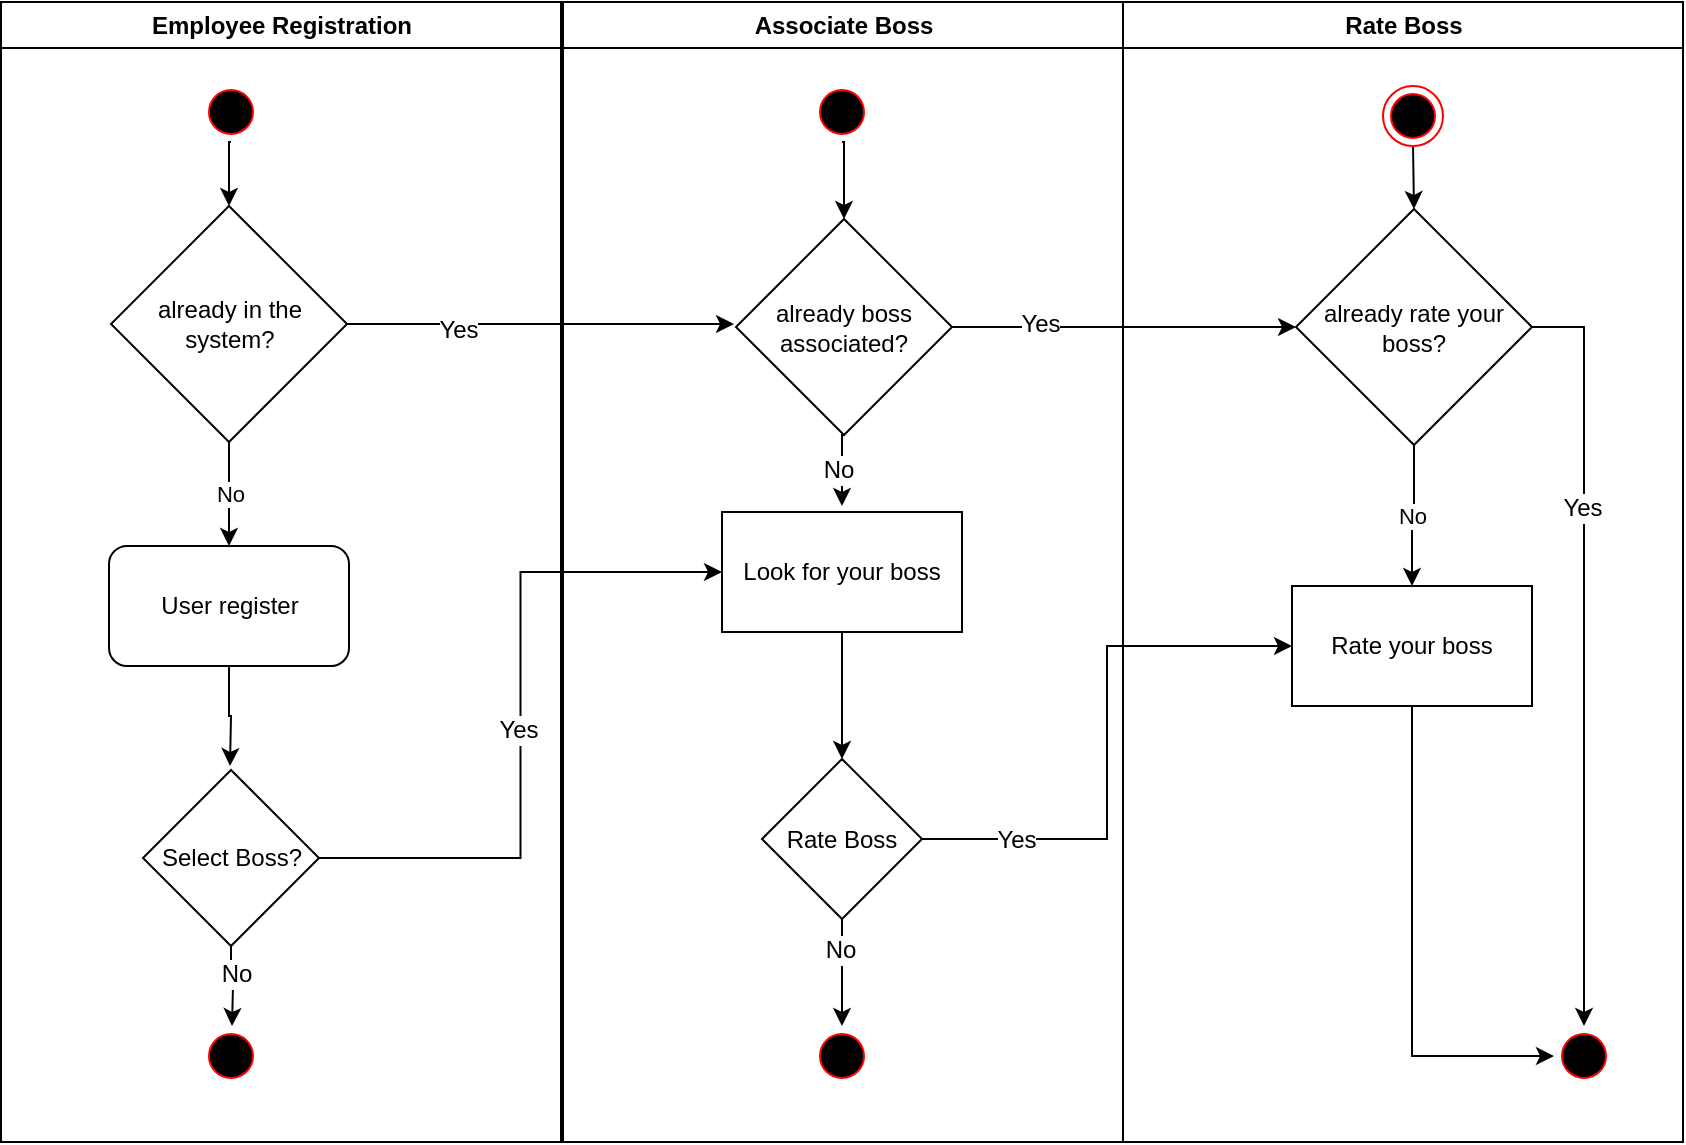 <mxfile version="12.3.3" type="device" pages="3"><diagram name="Page-1" id="e7e014a7-5840-1c2e-5031-d8a46d1fe8dd"><mxGraphModel dx="932" dy="552" grid="1" gridSize="10" guides="1" tooltips="1" connect="1" arrows="1" fold="1" page="1" pageScale="1" pageWidth="1169" pageHeight="826" background="#ffffff" math="0" shadow="0"><root><mxCell id="0"/><mxCell id="1" parent="0"/><mxCell id="2" value="Employee Registration" style="swimlane;whiteSpace=wrap" parent="1" vertex="1"><mxGeometry x="163.5" y="128" width="280" height="570" as="geometry"><mxRectangle x="163.5" y="128" width="160" height="23" as="alternateBounds"/></mxGeometry></mxCell><mxCell id="ecjDI_pxXUPPfFFJquqM-44" style="edgeStyle=orthogonalEdgeStyle;rounded=0;orthogonalLoop=1;jettySize=auto;html=1;exitX=0.5;exitY=1;exitDx=0;exitDy=0;entryX=0.5;entryY=0;entryDx=0;entryDy=0;" edge="1" parent="2" source="5" target="ecjDI_pxXUPPfFFJquqM-42"><mxGeometry relative="1" as="geometry"/></mxCell><mxCell id="5" value="" style="ellipse;shape=startState;fillColor=#000000;strokeColor=#ff0000;" parent="2" vertex="1"><mxGeometry x="100" y="40" width="30" height="30" as="geometry"/></mxCell><mxCell id="ecjDI_pxXUPPfFFJquqM-47" style="edgeStyle=orthogonalEdgeStyle;rounded=0;orthogonalLoop=1;jettySize=auto;html=1;exitX=0.5;exitY=1;exitDx=0;exitDy=0;" edge="1" parent="2" source="ecjDI_pxXUPPfFFJquqM-41"><mxGeometry relative="1" as="geometry"><mxPoint x="114.5" y="382" as="targetPoint"/></mxGeometry></mxCell><mxCell id="ecjDI_pxXUPPfFFJquqM-41" value="User register" style="rounded=1;whiteSpace=wrap;html=1;" vertex="1" parent="2"><mxGeometry x="54" y="272" width="120" height="60" as="geometry"/></mxCell><mxCell id="ecjDI_pxXUPPfFFJquqM-45" value="No" style="edgeStyle=orthogonalEdgeStyle;rounded=0;orthogonalLoop=1;jettySize=auto;html=1;exitX=0.5;exitY=1;exitDx=0;exitDy=0;entryX=0.5;entryY=0;entryDx=0;entryDy=0;" edge="1" parent="2" source="ecjDI_pxXUPPfFFJquqM-42" target="ecjDI_pxXUPPfFFJquqM-41"><mxGeometry relative="1" as="geometry"/></mxCell><mxCell id="ecjDI_pxXUPPfFFJquqM-42" value="already in the system?" style="rhombus;whiteSpace=wrap;html=1;" vertex="1" parent="2"><mxGeometry x="55" y="102" width="118" height="118" as="geometry"/></mxCell><mxCell id="ecjDI_pxXUPPfFFJquqM-46" value="Select Boss?" style="rhombus;whiteSpace=wrap;html=1;direction=south;" vertex="1" parent="2"><mxGeometry x="71" y="384" width="88" height="88" as="geometry"/></mxCell><mxCell id="ecjDI_pxXUPPfFFJquqM-52" value="" style="ellipse;shape=startState;fillColor=#000000;strokeColor=#ff0000;" vertex="1" parent="2"><mxGeometry x="100" y="512" width="30" height="30" as="geometry"/></mxCell><mxCell id="3" value="Associate Boss" style="swimlane;whiteSpace=wrap" parent="1" vertex="1"><mxGeometry x="444.5" y="128" width="280" height="570" as="geometry"/></mxCell><mxCell id="ecjDI_pxXUPPfFFJquqM-64" style="edgeStyle=orthogonalEdgeStyle;rounded=0;orthogonalLoop=1;jettySize=auto;html=1;exitX=0.5;exitY=1;exitDx=0;exitDy=0;entryX=0.5;entryY=0;entryDx=0;entryDy=0;" edge="1" parent="3" source="13" target="ecjDI_pxXUPPfFFJquqM-48"><mxGeometry relative="1" as="geometry"/></mxCell><mxCell id="13" value="" style="ellipse;shape=startState;fillColor=#000000;strokeColor=#ff0000;" parent="3" vertex="1"><mxGeometry x="124.5" y="40" width="30" height="30" as="geometry"/></mxCell><mxCell id="ecjDI_pxXUPPfFFJquqM-48" value="already boss associated?" style="rhombus;whiteSpace=wrap;html=1;" vertex="1" parent="3"><mxGeometry x="86.5" y="108.5" width="108" height="108" as="geometry"/></mxCell><mxCell id="ecjDI_pxXUPPfFFJquqM-74" style="edgeStyle=orthogonalEdgeStyle;rounded=0;orthogonalLoop=1;jettySize=auto;html=1;exitX=0.5;exitY=1;exitDx=0;exitDy=0;entryX=0.5;entryY=0;entryDx=0;entryDy=0;" edge="1" parent="3" source="ecjDI_pxXUPPfFFJquqM-50" target="ecjDI_pxXUPPfFFJquqM-73"><mxGeometry relative="1" as="geometry"/></mxCell><mxCell id="ecjDI_pxXUPPfFFJquqM-50" value="Look for your boss" style="rounded=0;whiteSpace=wrap;html=1;" vertex="1" parent="3"><mxGeometry x="79.5" y="255" width="120" height="60" as="geometry"/></mxCell><mxCell id="ecjDI_pxXUPPfFFJquqM-53" value="" style="ellipse;shape=startState;fillColor=#000000;strokeColor=#ff0000;" vertex="1" parent="3"><mxGeometry x="124.5" y="512" width="30" height="30" as="geometry"/></mxCell><mxCell id="ecjDI_pxXUPPfFFJquqM-73" value="Rate Boss" style="rhombus;whiteSpace=wrap;html=1;" vertex="1" parent="3"><mxGeometry x="99.5" y="378.5" width="80" height="80" as="geometry"/></mxCell><mxCell id="4" value="Rate Boss" style="swimlane;whiteSpace=wrap" parent="1" vertex="1"><mxGeometry x="724.5" y="128" width="280" height="570" as="geometry"/></mxCell><mxCell id="ecjDI_pxXUPPfFFJquqM-65" style="edgeStyle=orthogonalEdgeStyle;rounded=0;orthogonalLoop=1;jettySize=auto;html=1;exitX=0.5;exitY=1;exitDx=0;exitDy=0;entryX=0.5;entryY=0;entryDx=0;entryDy=0;" edge="1" parent="4" source="38" target="ecjDI_pxXUPPfFFJquqM-49"><mxGeometry relative="1" as="geometry"/></mxCell><mxCell id="38" value="" style="ellipse;shape=endState;fillColor=#000000;strokeColor=#ff0000" parent="4" vertex="1"><mxGeometry x="130" y="42" width="30" height="30" as="geometry"/></mxCell><mxCell id="ecjDI_pxXUPPfFFJquqM-49" value="already rate your boss?" style="rhombus;whiteSpace=wrap;html=1;" vertex="1" parent="4"><mxGeometry x="86.5" y="103.5" width="118" height="118" as="geometry"/></mxCell><mxCell id="ecjDI_pxXUPPfFFJquqM-80" style="edgeStyle=orthogonalEdgeStyle;rounded=0;orthogonalLoop=1;jettySize=auto;html=1;exitX=0.5;exitY=1;exitDx=0;exitDy=0;entryX=0;entryY=0.5;entryDx=0;entryDy=0;" edge="1" parent="4" source="ecjDI_pxXUPPfFFJquqM-51" target="ecjDI_pxXUPPfFFJquqM-54"><mxGeometry relative="1" as="geometry"/></mxCell><mxCell id="ecjDI_pxXUPPfFFJquqM-51" value="Rate your boss" style="rounded=0;whiteSpace=wrap;html=1;" vertex="1" parent="4"><mxGeometry x="84.5" y="292" width="120" height="60" as="geometry"/></mxCell><mxCell id="ecjDI_pxXUPPfFFJquqM-54" value="" style="ellipse;shape=startState;fillColor=#000000;strokeColor=#ff0000;" vertex="1" parent="4"><mxGeometry x="215.5" y="512" width="30" height="30" as="geometry"/></mxCell><mxCell id="ecjDI_pxXUPPfFFJquqM-79" style="edgeStyle=orthogonalEdgeStyle;rounded=0;orthogonalLoop=1;jettySize=auto;html=1;exitX=1;exitY=0.5;exitDx=0;exitDy=0;entryX=0.5;entryY=0;entryDx=0;entryDy=0;" edge="1" parent="4" source="ecjDI_pxXUPPfFFJquqM-49" target="ecjDI_pxXUPPfFFJquqM-54"><mxGeometry relative="1" as="geometry"><mxPoint x="235.5" y="472" as="targetPoint"/></mxGeometry></mxCell><mxCell id="ecjDI_pxXUPPfFFJquqM-81" value="Yes" style="text;html=1;align=center;verticalAlign=middle;resizable=0;points=[];;labelBackgroundColor=#ffffff;" vertex="1" connectable="0" parent="ecjDI_pxXUPPfFFJquqM-79"><mxGeometry x="-0.381" y="-1" relative="1" as="geometry"><mxPoint as="offset"/></mxGeometry></mxCell><mxCell id="ecjDI_pxXUPPfFFJquqM-63" value="No" style="edgeStyle=orthogonalEdgeStyle;rounded=0;orthogonalLoop=1;jettySize=auto;html=1;exitX=0.5;exitY=1;exitDx=0;exitDy=0;entryX=0.5;entryY=0;entryDx=0;entryDy=0;" edge="1" parent="4" source="ecjDI_pxXUPPfFFJquqM-49" target="ecjDI_pxXUPPfFFJquqM-51"><mxGeometry relative="1" as="geometry"><mxPoint x="145.5" y="252" as="targetPoint"/></mxGeometry></mxCell><mxCell id="ecjDI_pxXUPPfFFJquqM-55" style="edgeStyle=orthogonalEdgeStyle;rounded=0;orthogonalLoop=1;jettySize=auto;html=1;exitX=1;exitY=0.5;exitDx=0;exitDy=0;" edge="1" parent="1" source="ecjDI_pxXUPPfFFJquqM-46"><mxGeometry relative="1" as="geometry"><mxPoint x="279" y="640" as="targetPoint"/></mxGeometry></mxCell><mxCell id="ecjDI_pxXUPPfFFJquqM-56" value="No" style="text;html=1;align=center;verticalAlign=middle;resizable=0;points=[];;labelBackgroundColor=#ffffff;" vertex="1" connectable="0" parent="ecjDI_pxXUPPfFFJquqM-55"><mxGeometry x="-0.35" y="2" relative="1" as="geometry"><mxPoint as="offset"/></mxGeometry></mxCell><mxCell id="ecjDI_pxXUPPfFFJquqM-57" style="edgeStyle=orthogonalEdgeStyle;rounded=0;orthogonalLoop=1;jettySize=auto;html=1;exitX=1;exitY=0.5;exitDx=0;exitDy=0;" edge="1" parent="1" source="ecjDI_pxXUPPfFFJquqM-42"><mxGeometry relative="1" as="geometry"><mxPoint x="530" y="289" as="targetPoint"/></mxGeometry></mxCell><mxCell id="ecjDI_pxXUPPfFFJquqM-59" value="Yes" style="text;html=1;align=center;verticalAlign=middle;resizable=0;points=[];;labelBackgroundColor=#ffffff;" vertex="1" connectable="0" parent="ecjDI_pxXUPPfFFJquqM-57"><mxGeometry x="-0.429" y="-3" relative="1" as="geometry"><mxPoint as="offset"/></mxGeometry></mxCell><mxCell id="ecjDI_pxXUPPfFFJquqM-58" style="edgeStyle=orthogonalEdgeStyle;rounded=0;orthogonalLoop=1;jettySize=auto;html=1;exitX=0.5;exitY=0;exitDx=0;exitDy=0;entryX=0;entryY=0.5;entryDx=0;entryDy=0;" edge="1" parent="1" source="ecjDI_pxXUPPfFFJquqM-46" target="ecjDI_pxXUPPfFFJquqM-50"><mxGeometry relative="1" as="geometry"/></mxCell><mxCell id="ecjDI_pxXUPPfFFJquqM-60" value="Yes" style="text;html=1;align=center;verticalAlign=middle;resizable=0;points=[];;labelBackgroundColor=#ffffff;" vertex="1" connectable="0" parent="ecjDI_pxXUPPfFFJquqM-58"><mxGeometry x="-0.041" y="2" relative="1" as="geometry"><mxPoint as="offset"/></mxGeometry></mxCell><mxCell id="ecjDI_pxXUPPfFFJquqM-61" style="edgeStyle=orthogonalEdgeStyle;rounded=0;orthogonalLoop=1;jettySize=auto;html=1;exitX=1;exitY=0.5;exitDx=0;exitDy=0;entryX=0;entryY=0.5;entryDx=0;entryDy=0;" edge="1" parent="1" source="ecjDI_pxXUPPfFFJquqM-48" target="ecjDI_pxXUPPfFFJquqM-49"><mxGeometry relative="1" as="geometry"><mxPoint x="810" y="290" as="targetPoint"/></mxGeometry></mxCell><mxCell id="ecjDI_pxXUPPfFFJquqM-66" value="Yes" style="text;html=1;align=center;verticalAlign=middle;resizable=0;points=[];;labelBackgroundColor=#ffffff;" vertex="1" connectable="0" parent="ecjDI_pxXUPPfFFJquqM-61"><mxGeometry x="-0.495" y="2" relative="1" as="geometry"><mxPoint as="offset"/></mxGeometry></mxCell><mxCell id="ecjDI_pxXUPPfFFJquqM-62" style="edgeStyle=orthogonalEdgeStyle;rounded=0;orthogonalLoop=1;jettySize=auto;html=1;exitX=0.5;exitY=1;exitDx=0;exitDy=0;" edge="1" parent="1" source="ecjDI_pxXUPPfFFJquqM-48"><mxGeometry relative="1" as="geometry"><mxPoint x="584" y="380" as="targetPoint"/></mxGeometry></mxCell><mxCell id="ecjDI_pxXUPPfFFJquqM-67" value="No" style="text;html=1;align=center;verticalAlign=middle;resizable=0;points=[];;labelBackgroundColor=#ffffff;" vertex="1" connectable="0" parent="ecjDI_pxXUPPfFFJquqM-62"><mxGeometry y="-2" relative="1" as="geometry"><mxPoint as="offset"/></mxGeometry></mxCell><mxCell id="ecjDI_pxXUPPfFFJquqM-75" style="edgeStyle=orthogonalEdgeStyle;rounded=0;orthogonalLoop=1;jettySize=auto;html=1;exitX=0.5;exitY=1;exitDx=0;exitDy=0;" edge="1" parent="1" source="ecjDI_pxXUPPfFFJquqM-73"><mxGeometry relative="1" as="geometry"><mxPoint x="584" y="640" as="targetPoint"/></mxGeometry></mxCell><mxCell id="ecjDI_pxXUPPfFFJquqM-77" value="No" style="text;html=1;align=center;verticalAlign=middle;resizable=0;points=[];;labelBackgroundColor=#ffffff;" vertex="1" connectable="0" parent="ecjDI_pxXUPPfFFJquqM-75"><mxGeometry x="-0.434" y="-1" relative="1" as="geometry"><mxPoint as="offset"/></mxGeometry></mxCell><mxCell id="ecjDI_pxXUPPfFFJquqM-76" style="edgeStyle=orthogonalEdgeStyle;rounded=0;orthogonalLoop=1;jettySize=auto;html=1;exitX=1;exitY=0.5;exitDx=0;exitDy=0;entryX=0;entryY=0.5;entryDx=0;entryDy=0;" edge="1" parent="1" source="ecjDI_pxXUPPfFFJquqM-73" target="ecjDI_pxXUPPfFFJquqM-51"><mxGeometry relative="1" as="geometry"/></mxCell><mxCell id="ecjDI_pxXUPPfFFJquqM-78" value="Yes" style="text;html=1;align=center;verticalAlign=middle;resizable=0;points=[];;labelBackgroundColor=#ffffff;" vertex="1" connectable="0" parent="ecjDI_pxXUPPfFFJquqM-76"><mxGeometry x="-0.669" relative="1" as="geometry"><mxPoint as="offset"/></mxGeometry></mxCell></root></mxGraphModel></diagram><diagram id="gA9DC3DoJ1JDzeUImvC1" name="Page-2"><mxGraphModel dx="932" dy="552" grid="1" gridSize="10" guides="1" tooltips="1" connect="1" arrows="1" fold="1" page="1" pageScale="1" pageWidth="827" pageHeight="1169" math="0" shadow="0"><root><mxCell id="VaT-LO0UbTokUbvROEr2-0"/><mxCell id="VaT-LO0UbTokUbvROEr2-1" parent="VaT-LO0UbTokUbvROEr2-0"/><mxCell id="OZ8h5luonwE0riK0WlCZ-0" value="Employee Grades Review" style="swimlane;whiteSpace=wrap" vertex="1" parent="VaT-LO0UbTokUbvROEr2-1"><mxGeometry x="163.5" y="128" width="280" height="570" as="geometry"><mxRectangle x="163.5" y="128" width="160" height="23" as="alternateBounds"/></mxGeometry></mxCell><mxCell id="qmS4PHL-x_tDJBhIn9Gr-0" style="edgeStyle=orthogonalEdgeStyle;rounded=0;orthogonalLoop=1;jettySize=auto;html=1;exitX=0.5;exitY=1;exitDx=0;exitDy=0;entryX=0.5;entryY=0;entryDx=0;entryDy=0;" edge="1" parent="OZ8h5luonwE0riK0WlCZ-0" source="OZ8h5luonwE0riK0WlCZ-2" target="OZ8h5luonwE0riK0WlCZ-4"><mxGeometry relative="1" as="geometry"/></mxCell><mxCell id="OZ8h5luonwE0riK0WlCZ-2" value="" style="ellipse;shape=startState;fillColor=#000000;strokeColor=#ff0000;" vertex="1" parent="OZ8h5luonwE0riK0WlCZ-0"><mxGeometry x="125" y="42" width="30" height="30" as="geometry"/></mxCell><mxCell id="qmS4PHL-x_tDJBhIn9Gr-1" style="edgeStyle=orthogonalEdgeStyle;rounded=0;orthogonalLoop=1;jettySize=auto;html=1;exitX=0.5;exitY=1;exitDx=0;exitDy=0;entryX=0.5;entryY=0;entryDx=0;entryDy=0;" edge="1" parent="OZ8h5luonwE0riK0WlCZ-0" source="OZ8h5luonwE0riK0WlCZ-4" target="OZ8h5luonwE0riK0WlCZ-8"><mxGeometry relative="1" as="geometry"/></mxCell><mxCell id="OZ8h5luonwE0riK0WlCZ-4" value="Evaluation Results" style="rounded=1;whiteSpace=wrap;html=1;" vertex="1" parent="OZ8h5luonwE0riK0WlCZ-0"><mxGeometry x="80" y="152" width="120" height="60" as="geometry"/></mxCell><mxCell id="OZ8h5luonwE0riK0WlCZ-8" value="" style="ellipse;shape=startState;fillColor=#000000;strokeColor=#ff0000;" vertex="1" parent="OZ8h5luonwE0riK0WlCZ-0"><mxGeometry x="125" y="302" width="30" height="30" as="geometry"/></mxCell></root></mxGraphModel></diagram><diagram id="3SVHgpvKkMHKxUwMF67A" name="Page-3"><mxGraphModel dx="1243" dy="736" grid="1" gridSize="12" guides="1" tooltips="1" connect="1" arrows="1" fold="1" page="1" pageScale="1" pageWidth="827" pageHeight="1169" math="0" shadow="0"><root><mxCell id="FUj3lLiE61XndC00rH-B-0"/><mxCell id="FUj3lLiE61XndC00rH-B-1" parent="FUj3lLiE61XndC00rH-B-0"/><mxCell id="DVMOFqecwi6IgUWwFWit-0" value="Boss Registration" style="swimlane;whiteSpace=wrap" vertex="1" parent="FUj3lLiE61XndC00rH-B-1"><mxGeometry x="12" y="96" width="156" height="592" as="geometry"><mxRectangle x="163.5" y="128" width="160" height="23" as="alternateBounds"/></mxGeometry></mxCell><mxCell id="DVMOFqecwi6IgUWwFWit-1" style="edgeStyle=orthogonalEdgeStyle;rounded=0;orthogonalLoop=1;jettySize=auto;html=1;exitX=0.5;exitY=1;exitDx=0;exitDy=0;entryX=0.5;entryY=0;entryDx=0;entryDy=0;" edge="1" parent="DVMOFqecwi6IgUWwFWit-0" source="DVMOFqecwi6IgUWwFWit-2" target="DVMOFqecwi6IgUWwFWit-6"><mxGeometry relative="1" as="geometry"/></mxCell><mxCell id="DVMOFqecwi6IgUWwFWit-2" value="" style="ellipse;shape=startState;fillColor=#000000;strokeColor=#ff0000;" vertex="1" parent="DVMOFqecwi6IgUWwFWit-0"><mxGeometry x="61" y="36" width="30" height="30" as="geometry"/></mxCell><mxCell id="DVMOFqecwi6IgUWwFWit-3" style="edgeStyle=orthogonalEdgeStyle;rounded=0;orthogonalLoop=1;jettySize=auto;html=1;exitX=0.5;exitY=1;exitDx=0;exitDy=0;entryX=0;entryY=0.5;entryDx=0;entryDy=0;" edge="1" parent="DVMOFqecwi6IgUWwFWit-0" source="DVMOFqecwi6IgUWwFWit-4" target="DVMOFqecwi6IgUWwFWit-7"><mxGeometry relative="1" as="geometry"><mxPoint x="114.5" y="382" as="targetPoint"/></mxGeometry></mxCell><mxCell id="DVMOFqecwi6IgUWwFWit-4" value="Boss Registration" style="rounded=1;whiteSpace=wrap;html=1;" vertex="1" parent="DVMOFqecwi6IgUWwFWit-0"><mxGeometry x="17" y="276" width="120" height="60" as="geometry"/></mxCell><mxCell id="DVMOFqecwi6IgUWwFWit-5" value="No" style="edgeStyle=orthogonalEdgeStyle;rounded=0;orthogonalLoop=1;jettySize=auto;html=1;exitX=0.5;exitY=1;exitDx=0;exitDy=0;entryX=0.5;entryY=0;entryDx=0;entryDy=0;" edge="1" parent="DVMOFqecwi6IgUWwFWit-0" source="DVMOFqecwi6IgUWwFWit-6" target="DVMOFqecwi6IgUWwFWit-4"><mxGeometry relative="1" as="geometry"/></mxCell><mxCell id="DVMOFqecwi6IgUWwFWit-6" value="already in the system?" style="rhombus;whiteSpace=wrap;html=1;" vertex="1" parent="DVMOFqecwi6IgUWwFWit-0"><mxGeometry x="17" y="108" width="118" height="118" as="geometry"/></mxCell><mxCell id="74GISzlqkCzzTOFnFz1g-0" value="No" style="edgeStyle=orthogonalEdgeStyle;rounded=0;orthogonalLoop=1;jettySize=auto;html=1;exitX=1;exitY=0.5;exitDx=0;exitDy=0;entryX=0.5;entryY=0;entryDx=0;entryDy=0;" edge="1" parent="DVMOFqecwi6IgUWwFWit-0" source="DVMOFqecwi6IgUWwFWit-7" target="DVMOFqecwi6IgUWwFWit-8"><mxGeometry relative="1" as="geometry"/></mxCell><mxCell id="DVMOFqecwi6IgUWwFWit-7" value="Associate Employees?" style="rhombus;whiteSpace=wrap;html=1;direction=south;" vertex="1" parent="DVMOFqecwi6IgUWwFWit-0"><mxGeometry x="24" y="389.5" width="106" height="98" as="geometry"/></mxCell><mxCell id="DVMOFqecwi6IgUWwFWit-8" value="" style="ellipse;shape=startState;fillColor=#000000;strokeColor=#ff0000;" vertex="1" parent="DVMOFqecwi6IgUWwFWit-0"><mxGeometry x="62" y="541" width="30" height="30" as="geometry"/></mxCell><mxCell id="DVMOFqecwi6IgUWwFWit-9" value="Grade Employee" style="swimlane;whiteSpace=wrap" vertex="1" parent="FUj3lLiE61XndC00rH-B-1"><mxGeometry x="600" y="96" width="216" height="592" as="geometry"/></mxCell><mxCell id="DVMOFqecwi6IgUWwFWit-10" style="edgeStyle=orthogonalEdgeStyle;rounded=0;orthogonalLoop=1;jettySize=auto;html=1;exitX=0.5;exitY=1;exitDx=0;exitDy=0;entryX=0.5;entryY=0;entryDx=0;entryDy=0;" edge="1" parent="DVMOFqecwi6IgUWwFWit-9" source="DVMOFqecwi6IgUWwFWit-11" target="DVMOFqecwi6IgUWwFWit-12"><mxGeometry relative="1" as="geometry"/></mxCell><mxCell id="DVMOFqecwi6IgUWwFWit-11" value="" style="ellipse;shape=startState;fillColor=#000000;strokeColor=#ff0000;" vertex="1" parent="DVMOFqecwi6IgUWwFWit-9"><mxGeometry x="124.5" y="40" width="30" height="30" as="geometry"/></mxCell><mxCell id="74GISzlqkCzzTOFnFz1g-36" style="edgeStyle=orthogonalEdgeStyle;rounded=0;orthogonalLoop=1;jettySize=auto;html=1;exitX=0.5;exitY=1;exitDx=0;exitDy=0;entryX=0.5;entryY=0;entryDx=0;entryDy=0;" edge="1" parent="DVMOFqecwi6IgUWwFWit-9" source="DVMOFqecwi6IgUWwFWit-12" target="DVMOFqecwi6IgUWwFWit-14"><mxGeometry relative="1" as="geometry"/></mxCell><mxCell id="74GISzlqkCzzTOFnFz1g-43" value="No" style="text;html=1;align=center;verticalAlign=middle;resizable=0;points=[];;labelBackgroundColor=#ffffff;" vertex="1" connectable="0" parent="74GISzlqkCzzTOFnFz1g-36"><mxGeometry y="1" relative="1" as="geometry"><mxPoint as="offset"/></mxGeometry></mxCell><mxCell id="74GISzlqkCzzTOFnFz1g-42" style="edgeStyle=orthogonalEdgeStyle;rounded=0;orthogonalLoop=1;jettySize=auto;html=1;exitX=1;exitY=0.5;exitDx=0;exitDy=0;entryX=0.5;entryY=0;entryDx=0;entryDy=0;" edge="1" parent="DVMOFqecwi6IgUWwFWit-9" source="DVMOFqecwi6IgUWwFWit-12" target="DVMOFqecwi6IgUWwFWit-15"><mxGeometry relative="1" as="geometry"/></mxCell><mxCell id="74GISzlqkCzzTOFnFz1g-49" value="Yes" style="text;html=1;align=center;verticalAlign=middle;resizable=0;points=[];;labelBackgroundColor=#ffffff;" vertex="1" connectable="0" parent="74GISzlqkCzzTOFnFz1g-42"><mxGeometry x="-0.121" relative="1" as="geometry"><mxPoint as="offset"/></mxGeometry></mxCell><mxCell id="DVMOFqecwi6IgUWwFWit-12" value="already graded employees?" style="rhombus;whiteSpace=wrap;html=1;" vertex="1" parent="DVMOFqecwi6IgUWwFWit-9"><mxGeometry x="45.5" y="112" width="108" height="108" as="geometry"/></mxCell><mxCell id="74GISzlqkCzzTOFnFz1g-37" style="edgeStyle=orthogonalEdgeStyle;rounded=0;orthogonalLoop=1;jettySize=auto;html=1;exitX=0.5;exitY=1;exitDx=0;exitDy=0;entryX=0.5;entryY=0;entryDx=0;entryDy=0;" edge="1" parent="DVMOFqecwi6IgUWwFWit-9" source="DVMOFqecwi6IgUWwFWit-14" target="74GISzlqkCzzTOFnFz1g-35"><mxGeometry relative="1" as="geometry"/></mxCell><mxCell id="DVMOFqecwi6IgUWwFWit-14" value="Look for employee" style="rounded=0;whiteSpace=wrap;html=1;" vertex="1" parent="DVMOFqecwi6IgUWwFWit-9"><mxGeometry x="39.5" y="252" width="120" height="60" as="geometry"/></mxCell><mxCell id="DVMOFqecwi6IgUWwFWit-15" value="" style="ellipse;shape=startState;fillColor=#000000;strokeColor=#ff0000;" vertex="1" parent="DVMOFqecwi6IgUWwFWit-9"><mxGeometry x="168" y="447" width="30" height="30" as="geometry"/></mxCell><mxCell id="74GISzlqkCzzTOFnFz1g-41" style="edgeStyle=orthogonalEdgeStyle;rounded=0;orthogonalLoop=1;jettySize=auto;html=1;exitX=0.5;exitY=1;exitDx=0;exitDy=0;entryX=0;entryY=0.75;entryDx=0;entryDy=0;" edge="1" parent="DVMOFqecwi6IgUWwFWit-9" source="DVMOFqecwi6IgUWwFWit-16" target="DVMOFqecwi6IgUWwFWit-14"><mxGeometry relative="1" as="geometry"/></mxCell><mxCell id="74GISzlqkCzzTOFnFz1g-47" value="Yes" style="text;html=1;align=center;verticalAlign=middle;resizable=0;points=[];;labelBackgroundColor=#ffffff;" vertex="1" connectable="0" parent="74GISzlqkCzzTOFnFz1g-41"><mxGeometry x="-0.624" y="-3" relative="1" as="geometry"><mxPoint as="offset"/></mxGeometry></mxCell><mxCell id="74GISzlqkCzzTOFnFz1g-46" style="edgeStyle=orthogonalEdgeStyle;rounded=0;orthogonalLoop=1;jettySize=auto;html=1;exitX=1;exitY=0.5;exitDx=0;exitDy=0;entryX=0;entryY=0.5;entryDx=0;entryDy=0;" edge="1" parent="DVMOFqecwi6IgUWwFWit-9" source="DVMOFqecwi6IgUWwFWit-16" target="DVMOFqecwi6IgUWwFWit-15"><mxGeometry relative="1" as="geometry"/></mxCell><mxCell id="74GISzlqkCzzTOFnFz1g-48" value="No" style="text;html=1;align=center;verticalAlign=middle;resizable=0;points=[];;labelBackgroundColor=#ffffff;" vertex="1" connectable="0" parent="74GISzlqkCzzTOFnFz1g-46"><mxGeometry x="-0.133" relative="1" as="geometry"><mxPoint as="offset"/></mxGeometry></mxCell><mxCell id="DVMOFqecwi6IgUWwFWit-16" value="Another?" style="rhombus;whiteSpace=wrap;html=1;" vertex="1" parent="DVMOFqecwi6IgUWwFWit-9"><mxGeometry x="60" y="422" width="80" height="80" as="geometry"/></mxCell><mxCell id="74GISzlqkCzzTOFnFz1g-35" value="Grade Employee" style="rounded=0;whiteSpace=wrap;html=1;" vertex="1" parent="DVMOFqecwi6IgUWwFWit-9"><mxGeometry x="39.5" y="324" width="120" height="60" as="geometry"/></mxCell><mxCell id="74GISzlqkCzzTOFnFz1g-38" style="edgeStyle=orthogonalEdgeStyle;rounded=0;orthogonalLoop=1;jettySize=auto;html=1;exitX=0.5;exitY=1;exitDx=0;exitDy=0;entryX=0.5;entryY=0;entryDx=0;entryDy=0;" edge="1" parent="DVMOFqecwi6IgUWwFWit-9" source="74GISzlqkCzzTOFnFz1g-35" target="DVMOFqecwi6IgUWwFWit-16"><mxGeometry relative="1" as="geometry"><mxPoint x="545" y="434.667" as="targetPoint"/></mxGeometry></mxCell><mxCell id="DVMOFqecwi6IgUWwFWit-17" value="Set Employee Goals" style="swimlane;whiteSpace=wrap" vertex="1" parent="FUj3lLiE61XndC00rH-B-1"><mxGeometry x="348" y="96" width="252" height="593" as="geometry"/></mxCell><mxCell id="DVMOFqecwi6IgUWwFWit-18" style="edgeStyle=orthogonalEdgeStyle;rounded=0;orthogonalLoop=1;jettySize=auto;html=1;exitX=0.5;exitY=1;exitDx=0;exitDy=0;entryX=0.5;entryY=0;entryDx=0;entryDy=0;" edge="1" parent="DVMOFqecwi6IgUWwFWit-17" source="DVMOFqecwi6IgUWwFWit-19" target="DVMOFqecwi6IgUWwFWit-20"><mxGeometry relative="1" as="geometry"/></mxCell><mxCell id="DVMOFqecwi6IgUWwFWit-19" value="" style="ellipse;shape=endState;fillColor=#000000;strokeColor=#ff0000" vertex="1" parent="DVMOFqecwi6IgUWwFWit-17"><mxGeometry x="130" y="42" width="30" height="30" as="geometry"/></mxCell><mxCell id="74GISzlqkCzzTOFnFz1g-16" value="No" style="edgeStyle=orthogonalEdgeStyle;rounded=0;orthogonalLoop=1;jettySize=auto;html=1;exitX=0.5;exitY=1;exitDx=0;exitDy=0;entryX=0.5;entryY=0;entryDx=0;entryDy=0;" edge="1" parent="DVMOFqecwi6IgUWwFWit-17" source="DVMOFqecwi6IgUWwFWit-20" target="DVMOFqecwi6IgUWwFWit-22"><mxGeometry relative="1" as="geometry"/></mxCell><mxCell id="DVMOFqecwi6IgUWwFWit-20" value="already set your Employees goals?" style="rhombus;whiteSpace=wrap;html=1;" vertex="1" parent="DVMOFqecwi6IgUWwFWit-17"><mxGeometry x="86.5" y="107.5" width="118" height="118" as="geometry"/></mxCell><mxCell id="74GISzlqkCzzTOFnFz1g-20" style="edgeStyle=orthogonalEdgeStyle;rounded=0;orthogonalLoop=1;jettySize=auto;html=1;exitX=0.5;exitY=1;exitDx=0;exitDy=0;entryX=0.5;entryY=0;entryDx=0;entryDy=0;" edge="1" parent="DVMOFqecwi6IgUWwFWit-17" source="DVMOFqecwi6IgUWwFWit-22" target="74GISzlqkCzzTOFnFz1g-17"><mxGeometry relative="1" as="geometry"/></mxCell><mxCell id="DVMOFqecwi6IgUWwFWit-22" value="Look for employee" style="rounded=0;whiteSpace=wrap;html=1;" vertex="1" parent="DVMOFqecwi6IgUWwFWit-17"><mxGeometry x="85.5" y="255" width="120" height="60" as="geometry"/></mxCell><mxCell id="DVMOFqecwi6IgUWwFWit-23" value="" style="ellipse;shape=startState;fillColor=#000000;strokeColor=#ff0000;" vertex="1" parent="DVMOFqecwi6IgUWwFWit-17"><mxGeometry x="15.5" y="540.5" width="30" height="30" as="geometry"/></mxCell><mxCell id="74GISzlqkCzzTOFnFz1g-22" style="edgeStyle=orthogonalEdgeStyle;rounded=0;orthogonalLoop=1;jettySize=auto;html=1;exitX=1;exitY=0.5;exitDx=0;exitDy=0;entryX=0;entryY=0.75;entryDx=0;entryDy=0;" edge="1" parent="DVMOFqecwi6IgUWwFWit-17" source="74GISzlqkCzzTOFnFz1g-18" target="DVMOFqecwi6IgUWwFWit-22"><mxGeometry relative="1" as="geometry"><Array as="points"><mxPoint x="176" y="472"/><mxPoint x="60" y="472"/><mxPoint x="60" y="300"/></Array></mxGeometry></mxCell><mxCell id="74GISzlqkCzzTOFnFz1g-23" value="Yes" style="text;html=1;align=center;verticalAlign=middle;resizable=0;points=[];;labelBackgroundColor=#ffffff;" vertex="1" connectable="0" parent="74GISzlqkCzzTOFnFz1g-22"><mxGeometry x="-0.393" y="1" relative="1" as="geometry"><mxPoint as="offset"/></mxGeometry></mxCell><mxCell id="74GISzlqkCzzTOFnFz1g-28" style="edgeStyle=orthogonalEdgeStyle;rounded=0;orthogonalLoop=1;jettySize=auto;html=1;exitX=0.5;exitY=1;exitDx=0;exitDy=0;entryX=0.5;entryY=0;entryDx=0;entryDy=0;" edge="1" parent="DVMOFqecwi6IgUWwFWit-17" source="74GISzlqkCzzTOFnFz1g-18" target="74GISzlqkCzzTOFnFz1g-26"><mxGeometry relative="1" as="geometry"/></mxCell><mxCell id="74GISzlqkCzzTOFnFz1g-50" value="No" style="text;html=1;align=center;verticalAlign=middle;resizable=0;points=[];;labelBackgroundColor=#ffffff;" vertex="1" connectable="0" parent="74GISzlqkCzzTOFnFz1g-28"><mxGeometry x="0.053" relative="1" as="geometry"><mxPoint as="offset"/></mxGeometry></mxCell><mxCell id="74GISzlqkCzzTOFnFz1g-18" value="Another?" style="rhombus;whiteSpace=wrap;html=1;" vertex="1" parent="DVMOFqecwi6IgUWwFWit-17"><mxGeometry x="118" y="442" width="57" height="63" as="geometry"/></mxCell><mxCell id="74GISzlqkCzzTOFnFz1g-21" style="edgeStyle=orthogonalEdgeStyle;rounded=0;orthogonalLoop=1;jettySize=auto;html=1;exitX=0.5;exitY=1;exitDx=0;exitDy=0;entryX=0.5;entryY=0;entryDx=0;entryDy=0;" edge="1" parent="DVMOFqecwi6IgUWwFWit-17" source="74GISzlqkCzzTOFnFz1g-17" target="74GISzlqkCzzTOFnFz1g-18"><mxGeometry relative="1" as="geometry"/></mxCell><mxCell id="74GISzlqkCzzTOFnFz1g-17" value="Set Employee Goals" style="rounded=0;whiteSpace=wrap;html=1;" vertex="1" parent="DVMOFqecwi6IgUWwFWit-17"><mxGeometry x="86.5" y="342" width="120" height="60" as="geometry"/></mxCell><mxCell id="74GISzlqkCzzTOFnFz1g-31" style="edgeStyle=orthogonalEdgeStyle;rounded=0;orthogonalLoop=1;jettySize=auto;html=1;exitX=0;exitY=0.5;exitDx=0;exitDy=0;entryX=1;entryY=0.5;entryDx=0;entryDy=0;" edge="1" parent="DVMOFqecwi6IgUWwFWit-17" source="74GISzlqkCzzTOFnFz1g-26" target="DVMOFqecwi6IgUWwFWit-23"><mxGeometry relative="1" as="geometry"/></mxCell><mxCell id="74GISzlqkCzzTOFnFz1g-34" value="No" style="text;html=1;align=center;verticalAlign=middle;resizable=0;points=[];;labelBackgroundColor=#ffffff;" vertex="1" connectable="0" parent="74GISzlqkCzzTOFnFz1g-31"><mxGeometry x="0.368" y="1" relative="1" as="geometry"><mxPoint as="offset"/></mxGeometry></mxCell><mxCell id="74GISzlqkCzzTOFnFz1g-26" value="Grade" style="rhombus;whiteSpace=wrap;html=1;" vertex="1" parent="DVMOFqecwi6IgUWwFWit-17"><mxGeometry x="122" y="530.5" width="50" height="50" as="geometry"/></mxCell><mxCell id="DVMOFqecwi6IgUWwFWit-27" value="Associate Employees" style="swimlane;whiteSpace=wrap" vertex="1" parent="FUj3lLiE61XndC00rH-B-1"><mxGeometry x="168" y="96" width="180" height="592" as="geometry"/></mxCell><mxCell id="DVMOFqecwi6IgUWwFWit-28" style="edgeStyle=orthogonalEdgeStyle;rounded=0;orthogonalLoop=1;jettySize=auto;html=1;exitX=0.5;exitY=1;exitDx=0;exitDy=0;entryX=0.5;entryY=0;entryDx=0;entryDy=0;" edge="1" parent="DVMOFqecwi6IgUWwFWit-27" source="DVMOFqecwi6IgUWwFWit-29" target="DVMOFqecwi6IgUWwFWit-30"><mxGeometry relative="1" as="geometry"/></mxCell><mxCell id="DVMOFqecwi6IgUWwFWit-29" value="" style="ellipse;shape=startState;fillColor=#000000;strokeColor=#ff0000;" vertex="1" parent="DVMOFqecwi6IgUWwFWit-27"><mxGeometry x="85" y="36" width="30" height="30" as="geometry"/></mxCell><mxCell id="74GISzlqkCzzTOFnFz1g-8" style="edgeStyle=orthogonalEdgeStyle;rounded=0;orthogonalLoop=1;jettySize=auto;html=1;exitX=0.5;exitY=1;exitDx=0;exitDy=0;entryX=0.5;entryY=0;entryDx=0;entryDy=0;" edge="1" parent="DVMOFqecwi6IgUWwFWit-27" source="DVMOFqecwi6IgUWwFWit-30" target="74GISzlqkCzzTOFnFz1g-2"><mxGeometry relative="1" as="geometry"/></mxCell><mxCell id="74GISzlqkCzzTOFnFz1g-15" value="No" style="text;html=1;align=center;verticalAlign=middle;resizable=0;points=[];;labelBackgroundColor=#ffffff;" vertex="1" connectable="0" parent="74GISzlqkCzzTOFnFz1g-8"><mxGeometry x="-0.13" y="1" relative="1" as="geometry"><mxPoint as="offset"/></mxGeometry></mxCell><mxCell id="DVMOFqecwi6IgUWwFWit-30" value="already employees associated?" style="rhombus;whiteSpace=wrap;html=1;" vertex="1" parent="DVMOFqecwi6IgUWwFWit-27"><mxGeometry x="37.5" y="106" width="125" height="125" as="geometry"/></mxCell><mxCell id="74GISzlqkCzzTOFnFz1g-12" style="edgeStyle=orthogonalEdgeStyle;rounded=0;orthogonalLoop=1;jettySize=auto;html=1;exitX=0.5;exitY=1;exitDx=0;exitDy=0;entryX=0.5;entryY=0;entryDx=0;entryDy=0;" edge="1" parent="DVMOFqecwi6IgUWwFWit-27" source="DVMOFqecwi6IgUWwFWit-32" target="DVMOFqecwi6IgUWwFWit-34"><mxGeometry relative="1" as="geometry"/></mxCell><mxCell id="DVMOFqecwi6IgUWwFWit-32" value="Associate employee to boss" style="rounded=0;whiteSpace=wrap;html=1;" vertex="1" parent="DVMOFqecwi6IgUWwFWit-27"><mxGeometry x="40" y="344" width="120" height="60" as="geometry"/></mxCell><mxCell id="DVMOFqecwi6IgUWwFWit-33" value="" style="ellipse;shape=startState;fillColor=#000000;strokeColor=#ff0000;" vertex="1" parent="DVMOFqecwi6IgUWwFWit-27"><mxGeometry x="85" y="540" width="30" height="30" as="geometry"/></mxCell><mxCell id="74GISzlqkCzzTOFnFz1g-13" value="No" style="edgeStyle=orthogonalEdgeStyle;rounded=0;orthogonalLoop=1;jettySize=auto;html=1;exitX=0.5;exitY=1;exitDx=0;exitDy=0;" edge="1" parent="DVMOFqecwi6IgUWwFWit-27" source="DVMOFqecwi6IgUWwFWit-34" target="DVMOFqecwi6IgUWwFWit-33"><mxGeometry relative="1" as="geometry"/></mxCell><mxCell id="DVMOFqecwi6IgUWwFWit-34" value="Set Goals" style="rhombus;whiteSpace=wrap;html=1;" vertex="1" parent="DVMOFqecwi6IgUWwFWit-27"><mxGeometry x="60" y="428" width="80" height="80" as="geometry"/></mxCell><mxCell id="74GISzlqkCzzTOFnFz1g-6" style="edgeStyle=orthogonalEdgeStyle;rounded=0;orthogonalLoop=1;jettySize=auto;html=1;exitX=0.5;exitY=1;exitDx=0;exitDy=0;entryX=0.5;entryY=0;entryDx=0;entryDy=0;" edge="1" parent="DVMOFqecwi6IgUWwFWit-27" source="74GISzlqkCzzTOFnFz1g-2" target="DVMOFqecwi6IgUWwFWit-32"><mxGeometry relative="1" as="geometry"/></mxCell><mxCell id="74GISzlqkCzzTOFnFz1g-2" value="Look for an employee" style="rounded=0;whiteSpace=wrap;html=1;" vertex="1" parent="DVMOFqecwi6IgUWwFWit-27"><mxGeometry x="40" y="266" width="120" height="60" as="geometry"/></mxCell><mxCell id="74GISzlqkCzzTOFnFz1g-1" style="edgeStyle=orthogonalEdgeStyle;rounded=0;orthogonalLoop=1;jettySize=auto;html=1;exitX=1;exitY=0.5;exitDx=0;exitDy=0;entryX=0;entryY=0.5;entryDx=0;entryDy=0;" edge="1" parent="FUj3lLiE61XndC00rH-B-1" source="DVMOFqecwi6IgUWwFWit-6" target="DVMOFqecwi6IgUWwFWit-30"><mxGeometry relative="1" as="geometry"><mxPoint x="520" y="289.333" as="targetPoint"/></mxGeometry></mxCell><mxCell id="74GISzlqkCzzTOFnFz1g-10" value="Yes" style="text;html=1;align=center;verticalAlign=middle;resizable=0;points=[];;labelBackgroundColor=#ffffff;" vertex="1" connectable="0" parent="74GISzlqkCzzTOFnFz1g-1"><mxGeometry x="-0.333" y="-1" relative="1" as="geometry"><mxPoint as="offset"/></mxGeometry></mxCell><mxCell id="74GISzlqkCzzTOFnFz1g-3" style="edgeStyle=orthogonalEdgeStyle;rounded=0;orthogonalLoop=1;jettySize=auto;html=1;exitX=1;exitY=0.5;exitDx=0;exitDy=0;entryX=0;entryY=0.5;entryDx=0;entryDy=0;" edge="1" parent="FUj3lLiE61XndC00rH-B-1" source="DVMOFqecwi6IgUWwFWit-30" target="DVMOFqecwi6IgUWwFWit-20"><mxGeometry relative="1" as="geometry"><mxPoint x="810" y="289.333" as="targetPoint"/></mxGeometry></mxCell><mxCell id="74GISzlqkCzzTOFnFz1g-14" value="Yes" style="text;html=1;align=center;verticalAlign=middle;resizable=0;points=[];;labelBackgroundColor=#ffffff;" vertex="1" connectable="0" parent="74GISzlqkCzzTOFnFz1g-3"><mxGeometry x="0.18" y="1" relative="1" as="geometry"><mxPoint as="offset"/></mxGeometry></mxCell><mxCell id="74GISzlqkCzzTOFnFz1g-4" style="edgeStyle=orthogonalEdgeStyle;rounded=0;orthogonalLoop=1;jettySize=auto;html=1;exitX=1;exitY=0.5;exitDx=0;exitDy=0;entryX=0;entryY=0.5;entryDx=0;entryDy=0;" edge="1" parent="FUj3lLiE61XndC00rH-B-1" source="DVMOFqecwi6IgUWwFWit-20" target="DVMOFqecwi6IgUWwFWit-12"><mxGeometry relative="1" as="geometry"><mxPoint x="672" y="263" as="targetPoint"/></mxGeometry></mxCell><mxCell id="74GISzlqkCzzTOFnFz1g-19" value="Yes" style="text;html=1;align=center;verticalAlign=middle;resizable=0;points=[];;labelBackgroundColor=#ffffff;" vertex="1" connectable="0" parent="74GISzlqkCzzTOFnFz1g-4"><mxGeometry x="-0.503" y="1" relative="1" as="geometry"><mxPoint as="offset"/></mxGeometry></mxCell><mxCell id="74GISzlqkCzzTOFnFz1g-9" style="edgeStyle=orthogonalEdgeStyle;rounded=0;orthogonalLoop=1;jettySize=auto;html=1;exitX=0.5;exitY=0;exitDx=0;exitDy=0;entryX=0;entryY=0.5;entryDx=0;entryDy=0;" edge="1" parent="FUj3lLiE61XndC00rH-B-1" source="DVMOFqecwi6IgUWwFWit-7" target="74GISzlqkCzzTOFnFz1g-2"><mxGeometry relative="1" as="geometry"/></mxCell><mxCell id="74GISzlqkCzzTOFnFz1g-11" value="Yes" style="text;html=1;align=center;verticalAlign=middle;resizable=0;points=[];;labelBackgroundColor=#ffffff;" vertex="1" connectable="0" parent="74GISzlqkCzzTOFnFz1g-9"><mxGeometry x="-0.685" y="3" relative="1" as="geometry"><mxPoint as="offset"/></mxGeometry></mxCell><mxCell id="74GISzlqkCzzTOFnFz1g-24" style="edgeStyle=orthogonalEdgeStyle;rounded=0;orthogonalLoop=1;jettySize=auto;html=1;exitX=1;exitY=0.5;exitDx=0;exitDy=0;entryX=0;entryY=0.25;entryDx=0;entryDy=0;" edge="1" parent="FUj3lLiE61XndC00rH-B-1" source="DVMOFqecwi6IgUWwFWit-34" target="DVMOFqecwi6IgUWwFWit-22"><mxGeometry relative="1" as="geometry"/></mxCell><mxCell id="74GISzlqkCzzTOFnFz1g-25" value="Yes" style="text;html=1;align=center;verticalAlign=middle;resizable=0;points=[];;labelBackgroundColor=#ffffff;" vertex="1" connectable="0" parent="74GISzlqkCzzTOFnFz1g-24"><mxGeometry x="-0.632" y="1" relative="1" as="geometry"><mxPoint as="offset"/></mxGeometry></mxCell><mxCell id="74GISzlqkCzzTOFnFz1g-32" style="edgeStyle=orthogonalEdgeStyle;rounded=0;orthogonalLoop=1;jettySize=auto;html=1;exitX=1;exitY=0.5;exitDx=0;exitDy=0;entryX=0;entryY=0.5;entryDx=0;entryDy=0;" edge="1" parent="FUj3lLiE61XndC00rH-B-1" source="74GISzlqkCzzTOFnFz1g-26" target="DVMOFqecwi6IgUWwFWit-14"><mxGeometry relative="1" as="geometry"/></mxCell><mxCell id="74GISzlqkCzzTOFnFz1g-33" value="Yes" style="text;html=1;align=center;verticalAlign=middle;resizable=0;points=[];;labelBackgroundColor=#ffffff;" vertex="1" connectable="0" parent="74GISzlqkCzzTOFnFz1g-32"><mxGeometry x="-0.639" y="-1" relative="1" as="geometry"><mxPoint as="offset"/></mxGeometry></mxCell></root></mxGraphModel></diagram></mxfile>